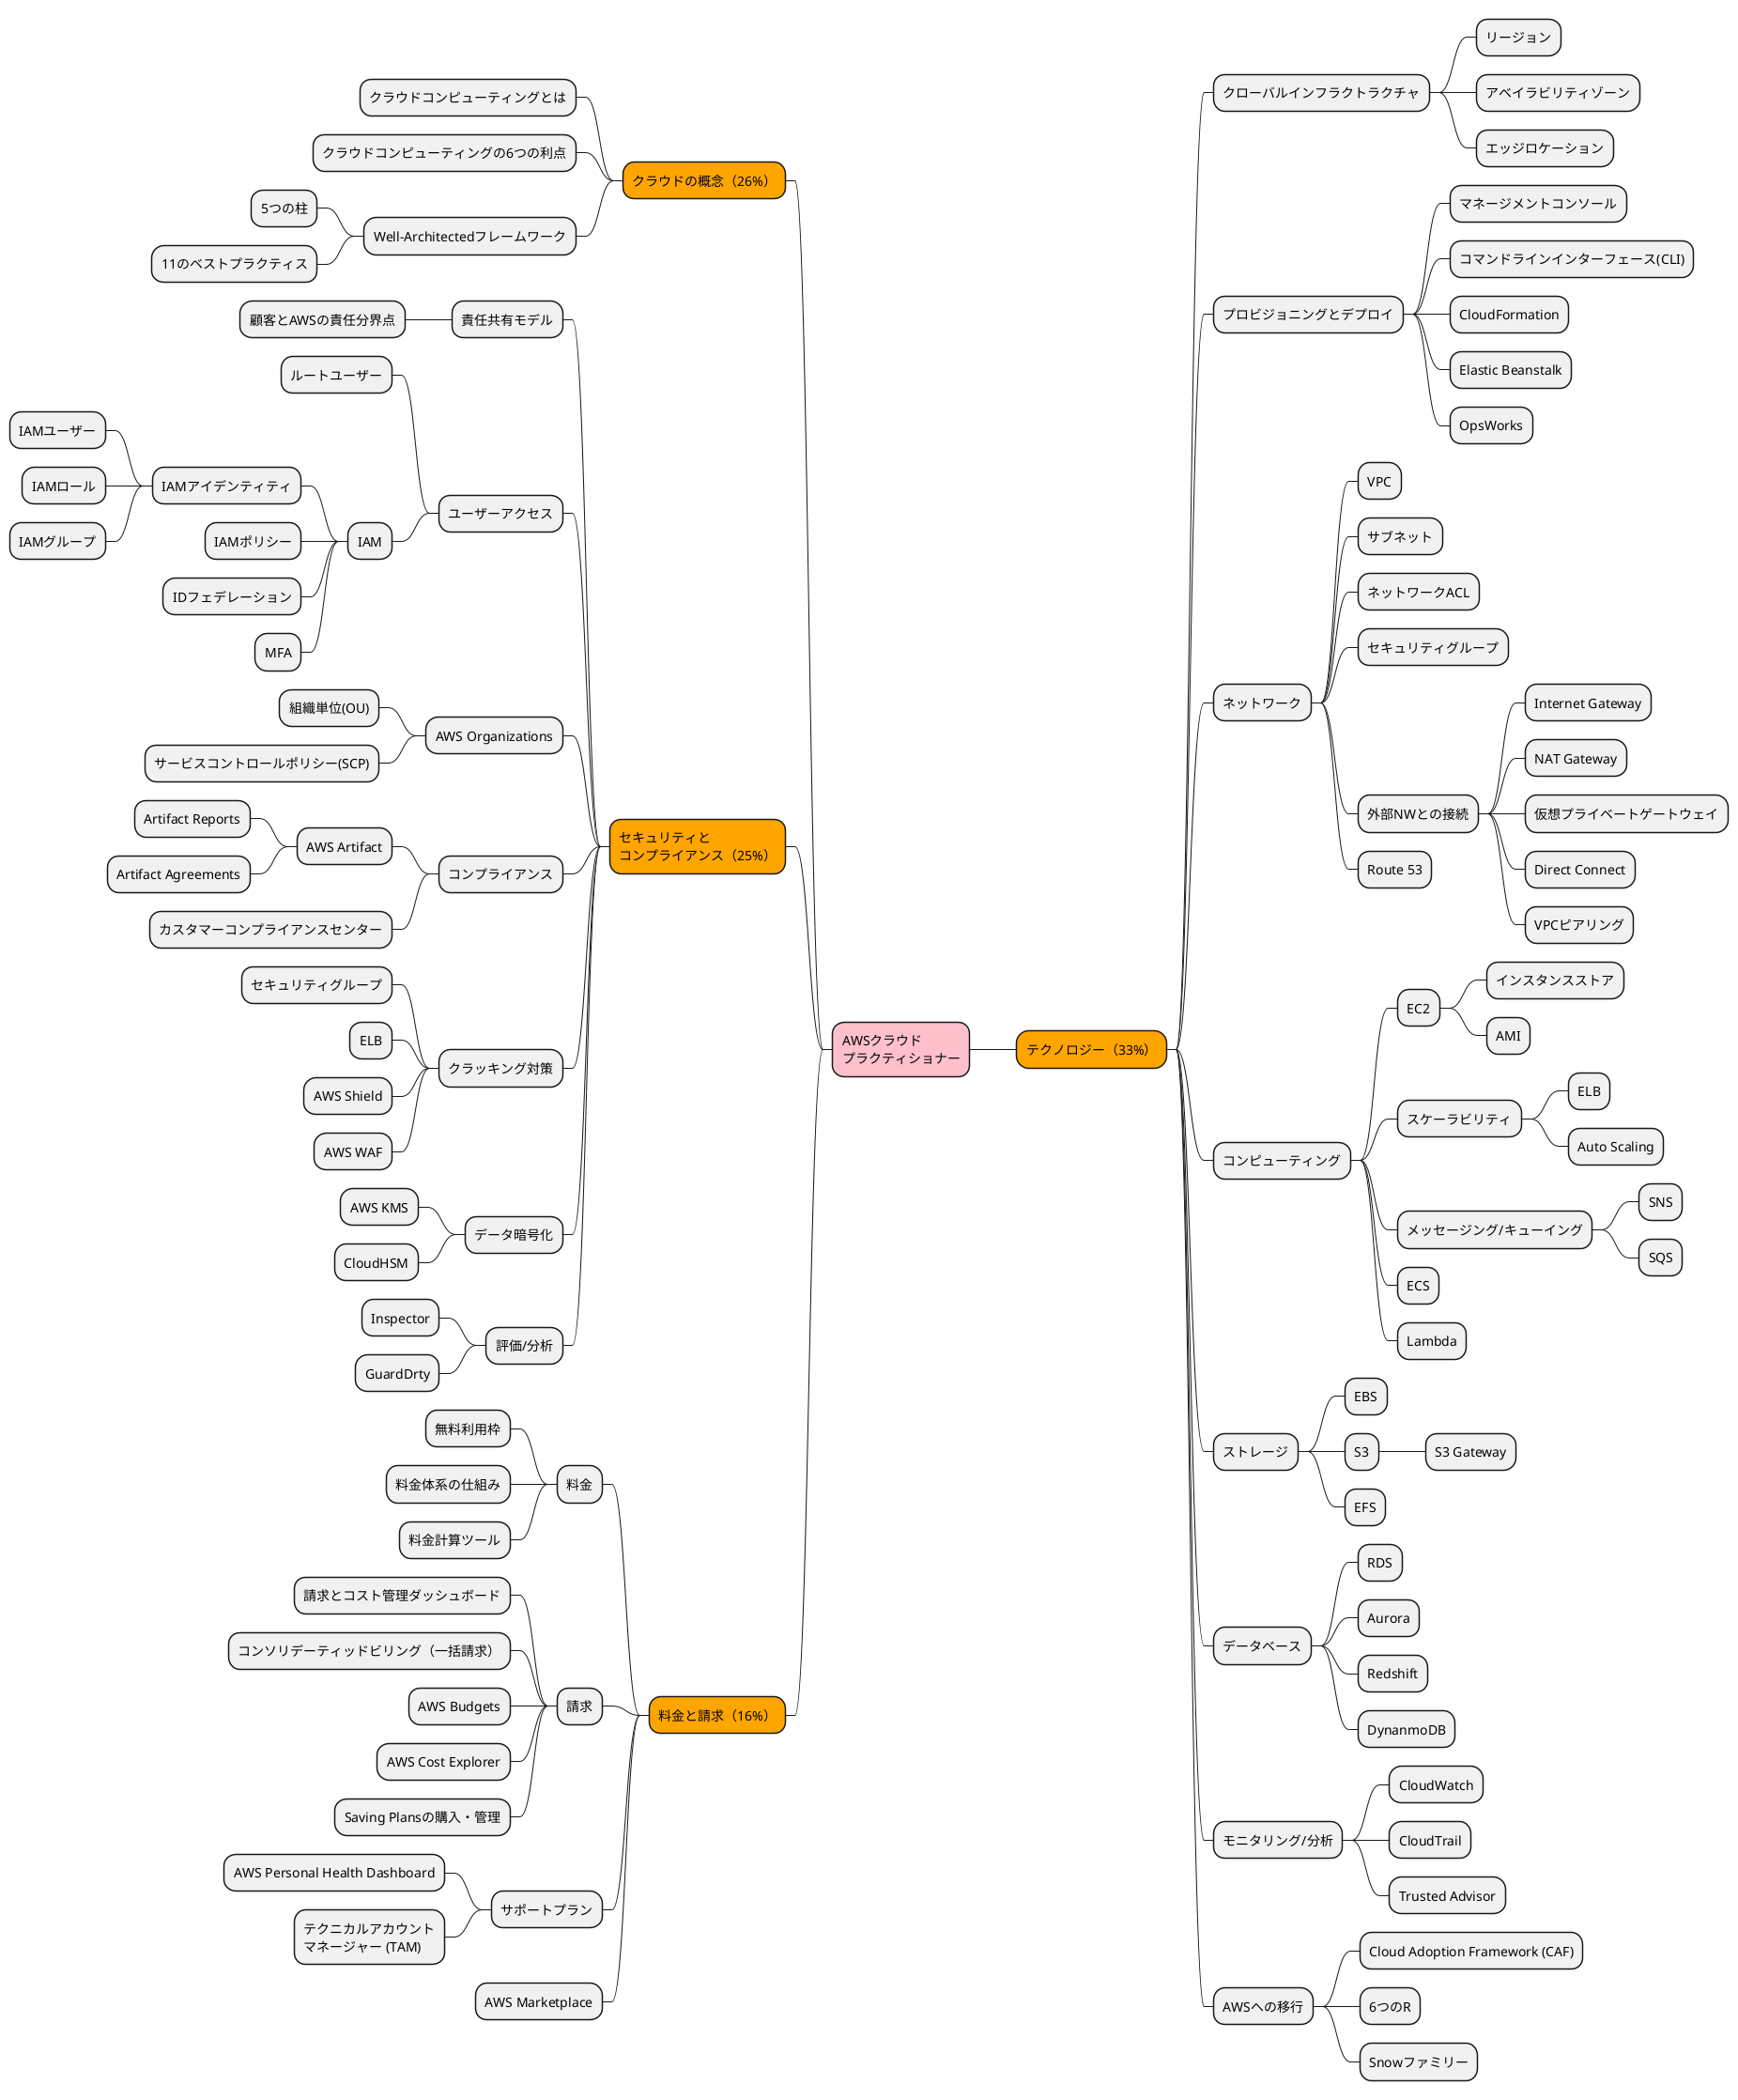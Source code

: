 @startmindmap
-[#Pink] AWSクラウド\nプラクティショナー

--[#Orange] クラウドの概念（26%）
--- クラウドコンピューティングとは
--- クラウドコンピューティングの6つの利点
--- Well-Architectedフレームワーク
---- 5つの柱
---- 11のベストプラクティス

--[#Orange] セキュリティと\nコンプライアンス（25%）
--- 責任共有モデル
---- 顧客とAWSの責任分界点

--- ユーザーアクセス
---- ルートユーザー
---- IAM
----- IAMアイデンティティ
------ IAMユーザー
------ IAMロール
------ IAMグループ
----- IAMポリシー
----- IDフェデレーション
----- MFA

--- AWS Organizations
---- 組織単位(OU)
---- サービスコントロールポリシー(SCP)

--- コンプライアンス
---- AWS Artifact
----- Artifact Reports
----- Artifact Agreements
---- カスタマーコンプライアンスセンター

--- クラッキング対策
---- セキュリティグループ
---- ELB
---- AWS Shield
---- AWS WAF

--- データ暗号化
---- AWS KMS
---- CloudHSM

--- 評価/分析
---- Inspector
---- GuardDrty

--[#Orange] 料金と請求（16%）
--- 料金
---- 無料利用枠
---- 料金体系の仕組み
---- 料金計算ツール

--- 請求
---- 請求とコスト管理ダッシュボード
---- コンソリデーティッドビリング（一括請求）
---- AWS Budgets
---- AWS Cost Explorer
---- Saving Plansの購入・管理

--- サポートプラン
---- AWS Personal Health Dashboard
---- テクニカルアカウント\nマネージャー (TAM)
--- AWS Marketplace

++[#Orange] テクノロジー（33%）
+++ クローバルインフラクトラクチャ
++++ リージョン
++++ アベイラビリティゾーン
++++ エッジロケーション

+++ プロビジョニングとデプロイ
++++ マネージメントコンソール
++++ コマンドラインインターフェース(CLI)
++++ CloudFormation
++++ Elastic Beanstalk
++++ OpsWorks

+++ ネットワーク
++++ VPC
++++ サブネット
++++ ネットワークACL
++++ セキュリティグループ
++++ 外部NWとの接続
+++++ Internet Gateway
+++++ NAT Gateway
+++++ 仮想プライベートゲートウェイ
+++++ Direct Connect
+++++ VPCピアリング
++++ Route 53

+++ コンピューティング
++++ EC2
+++++ インスタンスストア
+++++ AMI
++++ スケーラビリティ
+++++ ELB
+++++ Auto Scaling

++++ メッセージング/キューイング
+++++ SNS
+++++ SQS

++++ ECS
++++ Lambda

+++ ストレージ
++++ EBS
++++ S3
+++++ S3 Gateway
++++ EFS

+++ データベース
++++ RDS
++++ Aurora
++++ Redshift
++++ DynanmoDB

+++ モニタリング/分析
++++ CloudWatch
++++ CloudTrail
++++ Trusted Advisor

+++ AWSへの移行
++++ Cloud Adoption Framework (CAF)
++++ 6つのR
++++ Snowファミリー

@endmindmap
